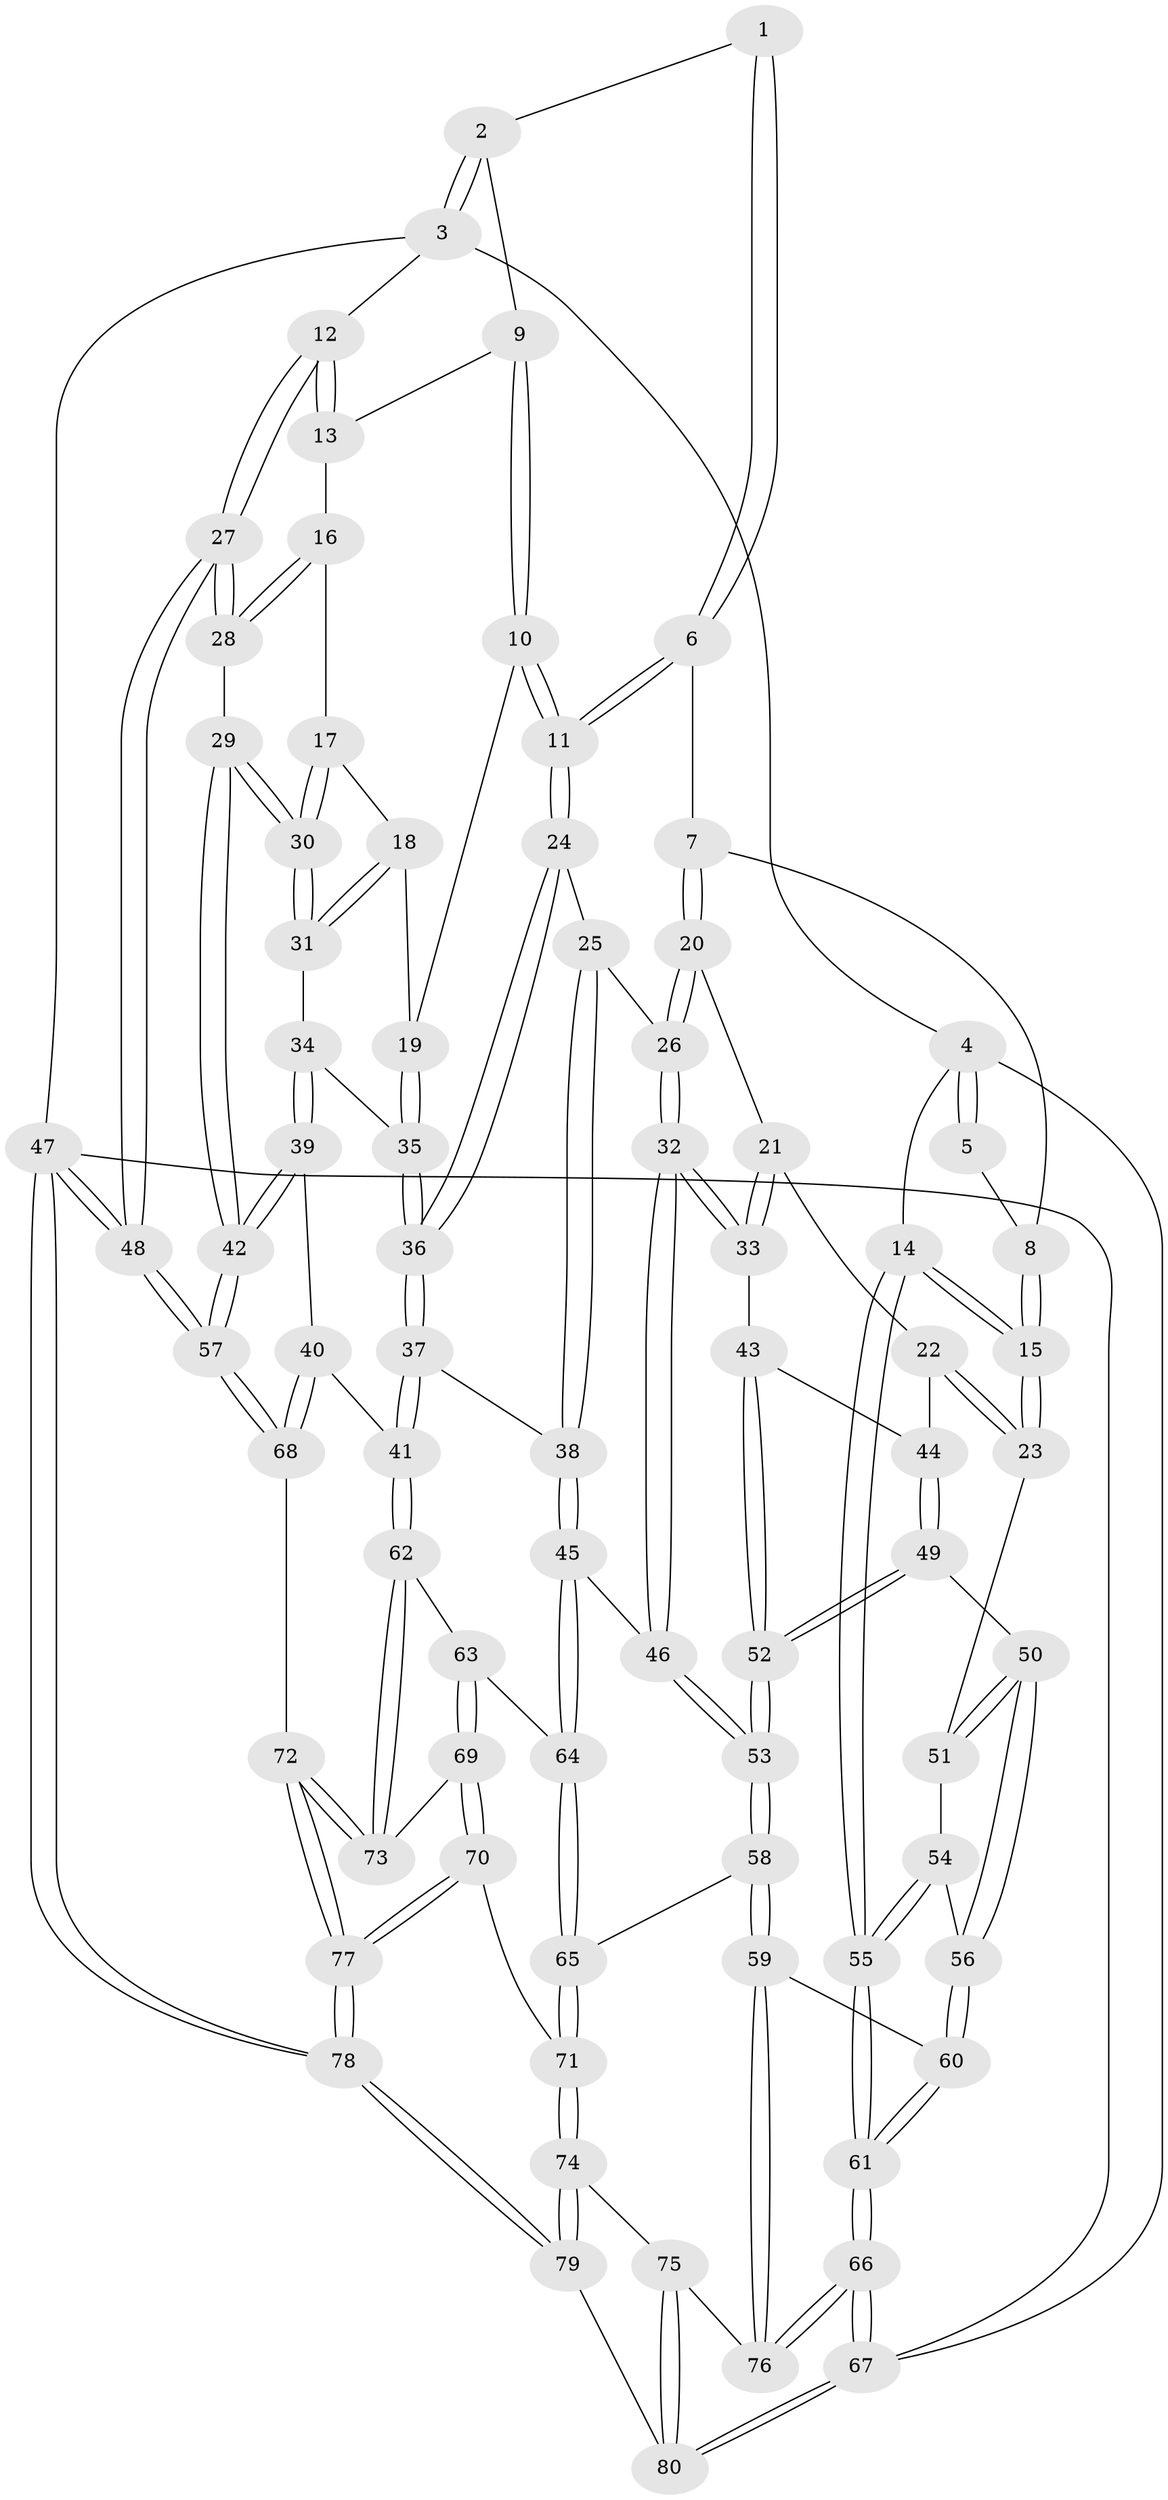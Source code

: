 // coarse degree distribution, {3: 0.08928571428571429, 4: 0.375, 5: 0.44642857142857145, 6: 0.08928571428571429}
// Generated by graph-tools (version 1.1) at 2025/24/03/03/25 07:24:39]
// undirected, 80 vertices, 197 edges
graph export_dot {
graph [start="1"]
  node [color=gray90,style=filled];
  1 [pos="+0.37049326614960604+0"];
  2 [pos="+0.7994822104511815+0"];
  3 [pos="+1+0"];
  4 [pos="+0+0"];
  5 [pos="+0.20795158435495742+0"];
  6 [pos="+0.3568427687831124+0.1405080014953227"];
  7 [pos="+0.3511698227330089+0.14360135117062608"];
  8 [pos="+0.12242736894550782+0.13849323285360868"];
  9 [pos="+0.6352225575889043+0.10912848285958256"];
  10 [pos="+0.548143141108887+0.24062649975476538"];
  11 [pos="+0.5395157366499141+0.24309460383067585"];
  12 [pos="+1+0"];
  13 [pos="+0.9264568738105957+0.17357079380159524"];
  14 [pos="+0+0.18718327644904068"];
  15 [pos="+0+0.1955278827302596"];
  16 [pos="+0.9170912318478753+0.1862570075967447"];
  17 [pos="+0.8395387206934727+0.2373971437314619"];
  18 [pos="+0.7506824127030649+0.2629732094635541"];
  19 [pos="+0.5756819484766349+0.248958304610972"];
  20 [pos="+0.3497558387976351+0.1464066168328177"];
  21 [pos="+0.18012264133710126+0.3177540514451691"];
  22 [pos="+0+0.32847864228555035"];
  23 [pos="+0+0.2640684989853943"];
  24 [pos="+0.5346661791639022+0.2696954540244506"];
  25 [pos="+0.4623726087600021+0.37085222624178404"];
  26 [pos="+0.27847260277224695+0.4236736762447548"];
  27 [pos="+1+0.47843656267078194"];
  28 [pos="+0.9469630907257836+0.43823456870234784"];
  29 [pos="+0.881498223573013+0.4704777611266262"];
  30 [pos="+0.836482692767076+0.4377265423599413"];
  31 [pos="+0.7690659757985084+0.42563856980253095"];
  32 [pos="+0.2693852291870305+0.4373201243983375"];
  33 [pos="+0.260973574070197+0.43500205890297694"];
  34 [pos="+0.7328004605837436+0.43942195394298983"];
  35 [pos="+0.7310978026802367+0.43917545631793253"];
  36 [pos="+0.5987197355672373+0.5027327805877879"];
  37 [pos="+0.5973395162142507+0.5091103186441199"];
  38 [pos="+0.42409069763237+0.5095843163532155"];
  39 [pos="+0.745585042367986+0.563366129169463"];
  40 [pos="+0.7109637314244212+0.5820130536267697"];
  41 [pos="+0.6148042966699063+0.5797994483410621"];
  42 [pos="+0.8596063961234347+0.5668582222460549"];
  43 [pos="+0.21593226415841643+0.4383853939123225"];
  44 [pos="+0.09002855589698446+0.43574165480044713"];
  45 [pos="+0.3957616964846743+0.5362345689051662"];
  46 [pos="+0.28268032713251684+0.46986102190199963"];
  47 [pos="+1+1"];
  48 [pos="+1+0.9160356126199247"];
  49 [pos="+0.09714654308462593+0.5212318561608621"];
  50 [pos="+0.06779962262541728+0.5316067862637059"];
  51 [pos="+0.020315671769250053+0.5368075295076404"];
  52 [pos="+0.13210554817493358+0.5853177687875089"];
  53 [pos="+0.1678878497751567+0.6664293539310167"];
  54 [pos="+0.018980599803000632+0.5378777461801383"];
  55 [pos="+0+0.6185328087182431"];
  56 [pos="+0.01716740570961775+0.5824974261708955"];
  57 [pos="+0.9495871552118925+0.7691452599326402"];
  58 [pos="+0.1676569632588542+0.6834269104450266"];
  59 [pos="+0.12531841209034805+0.7196653149027343"];
  60 [pos="+0+0.6994524134032654"];
  61 [pos="+0+0.699384559524923"];
  62 [pos="+0.5991066089663162+0.6107805329299104"];
  63 [pos="+0.40600975668501627+0.575240351179443"];
  64 [pos="+0.39881335401673174+0.5676573244142321"];
  65 [pos="+0.258505892850493+0.6974929072327698"];
  66 [pos="+0+1"];
  67 [pos="+0+1"];
  68 [pos="+0.7867232178721345+0.7706567875767949"];
  69 [pos="+0.4811680243289337+0.7622294390366052"];
  70 [pos="+0.47535482206877816+0.7812700524236328"];
  71 [pos="+0.4052064546750379+0.8157117713771401"];
  72 [pos="+0.740341480859036+0.7838242142278133"];
  73 [pos="+0.5956285176769852+0.6349895047159458"];
  74 [pos="+0.4001945258614517+0.8283281545325"];
  75 [pos="+0.21562643579136698+0.9468620604652087"];
  76 [pos="+0.13549989203637744+0.8592035711327763"];
  77 [pos="+0.6382675825657982+0.8778525166815662"];
  78 [pos="+0.6525951945409509+1"];
  79 [pos="+0.4839909884137099+1"];
  80 [pos="+0.236393186586638+1"];
  1 -- 2;
  1 -- 6;
  1 -- 6;
  2 -- 3;
  2 -- 3;
  2 -- 9;
  3 -- 4;
  3 -- 12;
  3 -- 47;
  4 -- 5;
  4 -- 5;
  4 -- 14;
  4 -- 67;
  5 -- 8;
  6 -- 7;
  6 -- 11;
  6 -- 11;
  7 -- 8;
  7 -- 20;
  7 -- 20;
  8 -- 15;
  8 -- 15;
  9 -- 10;
  9 -- 10;
  9 -- 13;
  10 -- 11;
  10 -- 11;
  10 -- 19;
  11 -- 24;
  11 -- 24;
  12 -- 13;
  12 -- 13;
  12 -- 27;
  12 -- 27;
  13 -- 16;
  14 -- 15;
  14 -- 15;
  14 -- 55;
  14 -- 55;
  15 -- 23;
  15 -- 23;
  16 -- 17;
  16 -- 28;
  16 -- 28;
  17 -- 18;
  17 -- 30;
  17 -- 30;
  18 -- 19;
  18 -- 31;
  18 -- 31;
  19 -- 35;
  19 -- 35;
  20 -- 21;
  20 -- 26;
  20 -- 26;
  21 -- 22;
  21 -- 33;
  21 -- 33;
  22 -- 23;
  22 -- 23;
  22 -- 44;
  23 -- 51;
  24 -- 25;
  24 -- 36;
  24 -- 36;
  25 -- 26;
  25 -- 38;
  25 -- 38;
  26 -- 32;
  26 -- 32;
  27 -- 28;
  27 -- 28;
  27 -- 48;
  27 -- 48;
  28 -- 29;
  29 -- 30;
  29 -- 30;
  29 -- 42;
  29 -- 42;
  30 -- 31;
  30 -- 31;
  31 -- 34;
  32 -- 33;
  32 -- 33;
  32 -- 46;
  32 -- 46;
  33 -- 43;
  34 -- 35;
  34 -- 39;
  34 -- 39;
  35 -- 36;
  35 -- 36;
  36 -- 37;
  36 -- 37;
  37 -- 38;
  37 -- 41;
  37 -- 41;
  38 -- 45;
  38 -- 45;
  39 -- 40;
  39 -- 42;
  39 -- 42;
  40 -- 41;
  40 -- 68;
  40 -- 68;
  41 -- 62;
  41 -- 62;
  42 -- 57;
  42 -- 57;
  43 -- 44;
  43 -- 52;
  43 -- 52;
  44 -- 49;
  44 -- 49;
  45 -- 46;
  45 -- 64;
  45 -- 64;
  46 -- 53;
  46 -- 53;
  47 -- 48;
  47 -- 48;
  47 -- 78;
  47 -- 78;
  47 -- 67;
  48 -- 57;
  48 -- 57;
  49 -- 50;
  49 -- 52;
  49 -- 52;
  50 -- 51;
  50 -- 51;
  50 -- 56;
  50 -- 56;
  51 -- 54;
  52 -- 53;
  52 -- 53;
  53 -- 58;
  53 -- 58;
  54 -- 55;
  54 -- 55;
  54 -- 56;
  55 -- 61;
  55 -- 61;
  56 -- 60;
  56 -- 60;
  57 -- 68;
  57 -- 68;
  58 -- 59;
  58 -- 59;
  58 -- 65;
  59 -- 60;
  59 -- 76;
  59 -- 76;
  60 -- 61;
  60 -- 61;
  61 -- 66;
  61 -- 66;
  62 -- 63;
  62 -- 73;
  62 -- 73;
  63 -- 64;
  63 -- 69;
  63 -- 69;
  64 -- 65;
  64 -- 65;
  65 -- 71;
  65 -- 71;
  66 -- 67;
  66 -- 67;
  66 -- 76;
  66 -- 76;
  67 -- 80;
  67 -- 80;
  68 -- 72;
  69 -- 70;
  69 -- 70;
  69 -- 73;
  70 -- 71;
  70 -- 77;
  70 -- 77;
  71 -- 74;
  71 -- 74;
  72 -- 73;
  72 -- 73;
  72 -- 77;
  72 -- 77;
  74 -- 75;
  74 -- 79;
  74 -- 79;
  75 -- 76;
  75 -- 80;
  75 -- 80;
  77 -- 78;
  77 -- 78;
  78 -- 79;
  78 -- 79;
  79 -- 80;
}
